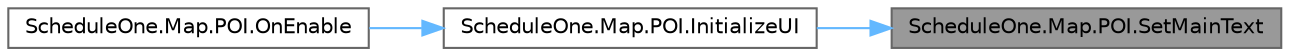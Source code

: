 digraph "ScheduleOne.Map.POI.SetMainText"
{
 // LATEX_PDF_SIZE
  bgcolor="transparent";
  edge [fontname=Helvetica,fontsize=10,labelfontname=Helvetica,labelfontsize=10];
  node [fontname=Helvetica,fontsize=10,shape=box,height=0.2,width=0.4];
  rankdir="RL";
  Node1 [id="Node000001",label="ScheduleOne.Map.POI.SetMainText",height=0.2,width=0.4,color="gray40", fillcolor="grey60", style="filled", fontcolor="black",tooltip=" "];
  Node1 -> Node2 [id="edge1_Node000001_Node000002",dir="back",color="steelblue1",style="solid",tooltip=" "];
  Node2 [id="Node000002",label="ScheduleOne.Map.POI.InitializeUI",height=0.2,width=0.4,color="grey40", fillcolor="white", style="filled",URL="$class_schedule_one_1_1_map_1_1_p_o_i.html#a50aecadd3254d6b5e67d4102da45b1ba",tooltip=" "];
  Node2 -> Node3 [id="edge2_Node000002_Node000003",dir="back",color="steelblue1",style="solid",tooltip=" "];
  Node3 [id="Node000003",label="ScheduleOne.Map.POI.OnEnable",height=0.2,width=0.4,color="grey40", fillcolor="white", style="filled",URL="$class_schedule_one_1_1_map_1_1_p_o_i.html#aea1fae83c55e76ddacf4d7c2040765c2",tooltip=" "];
}
